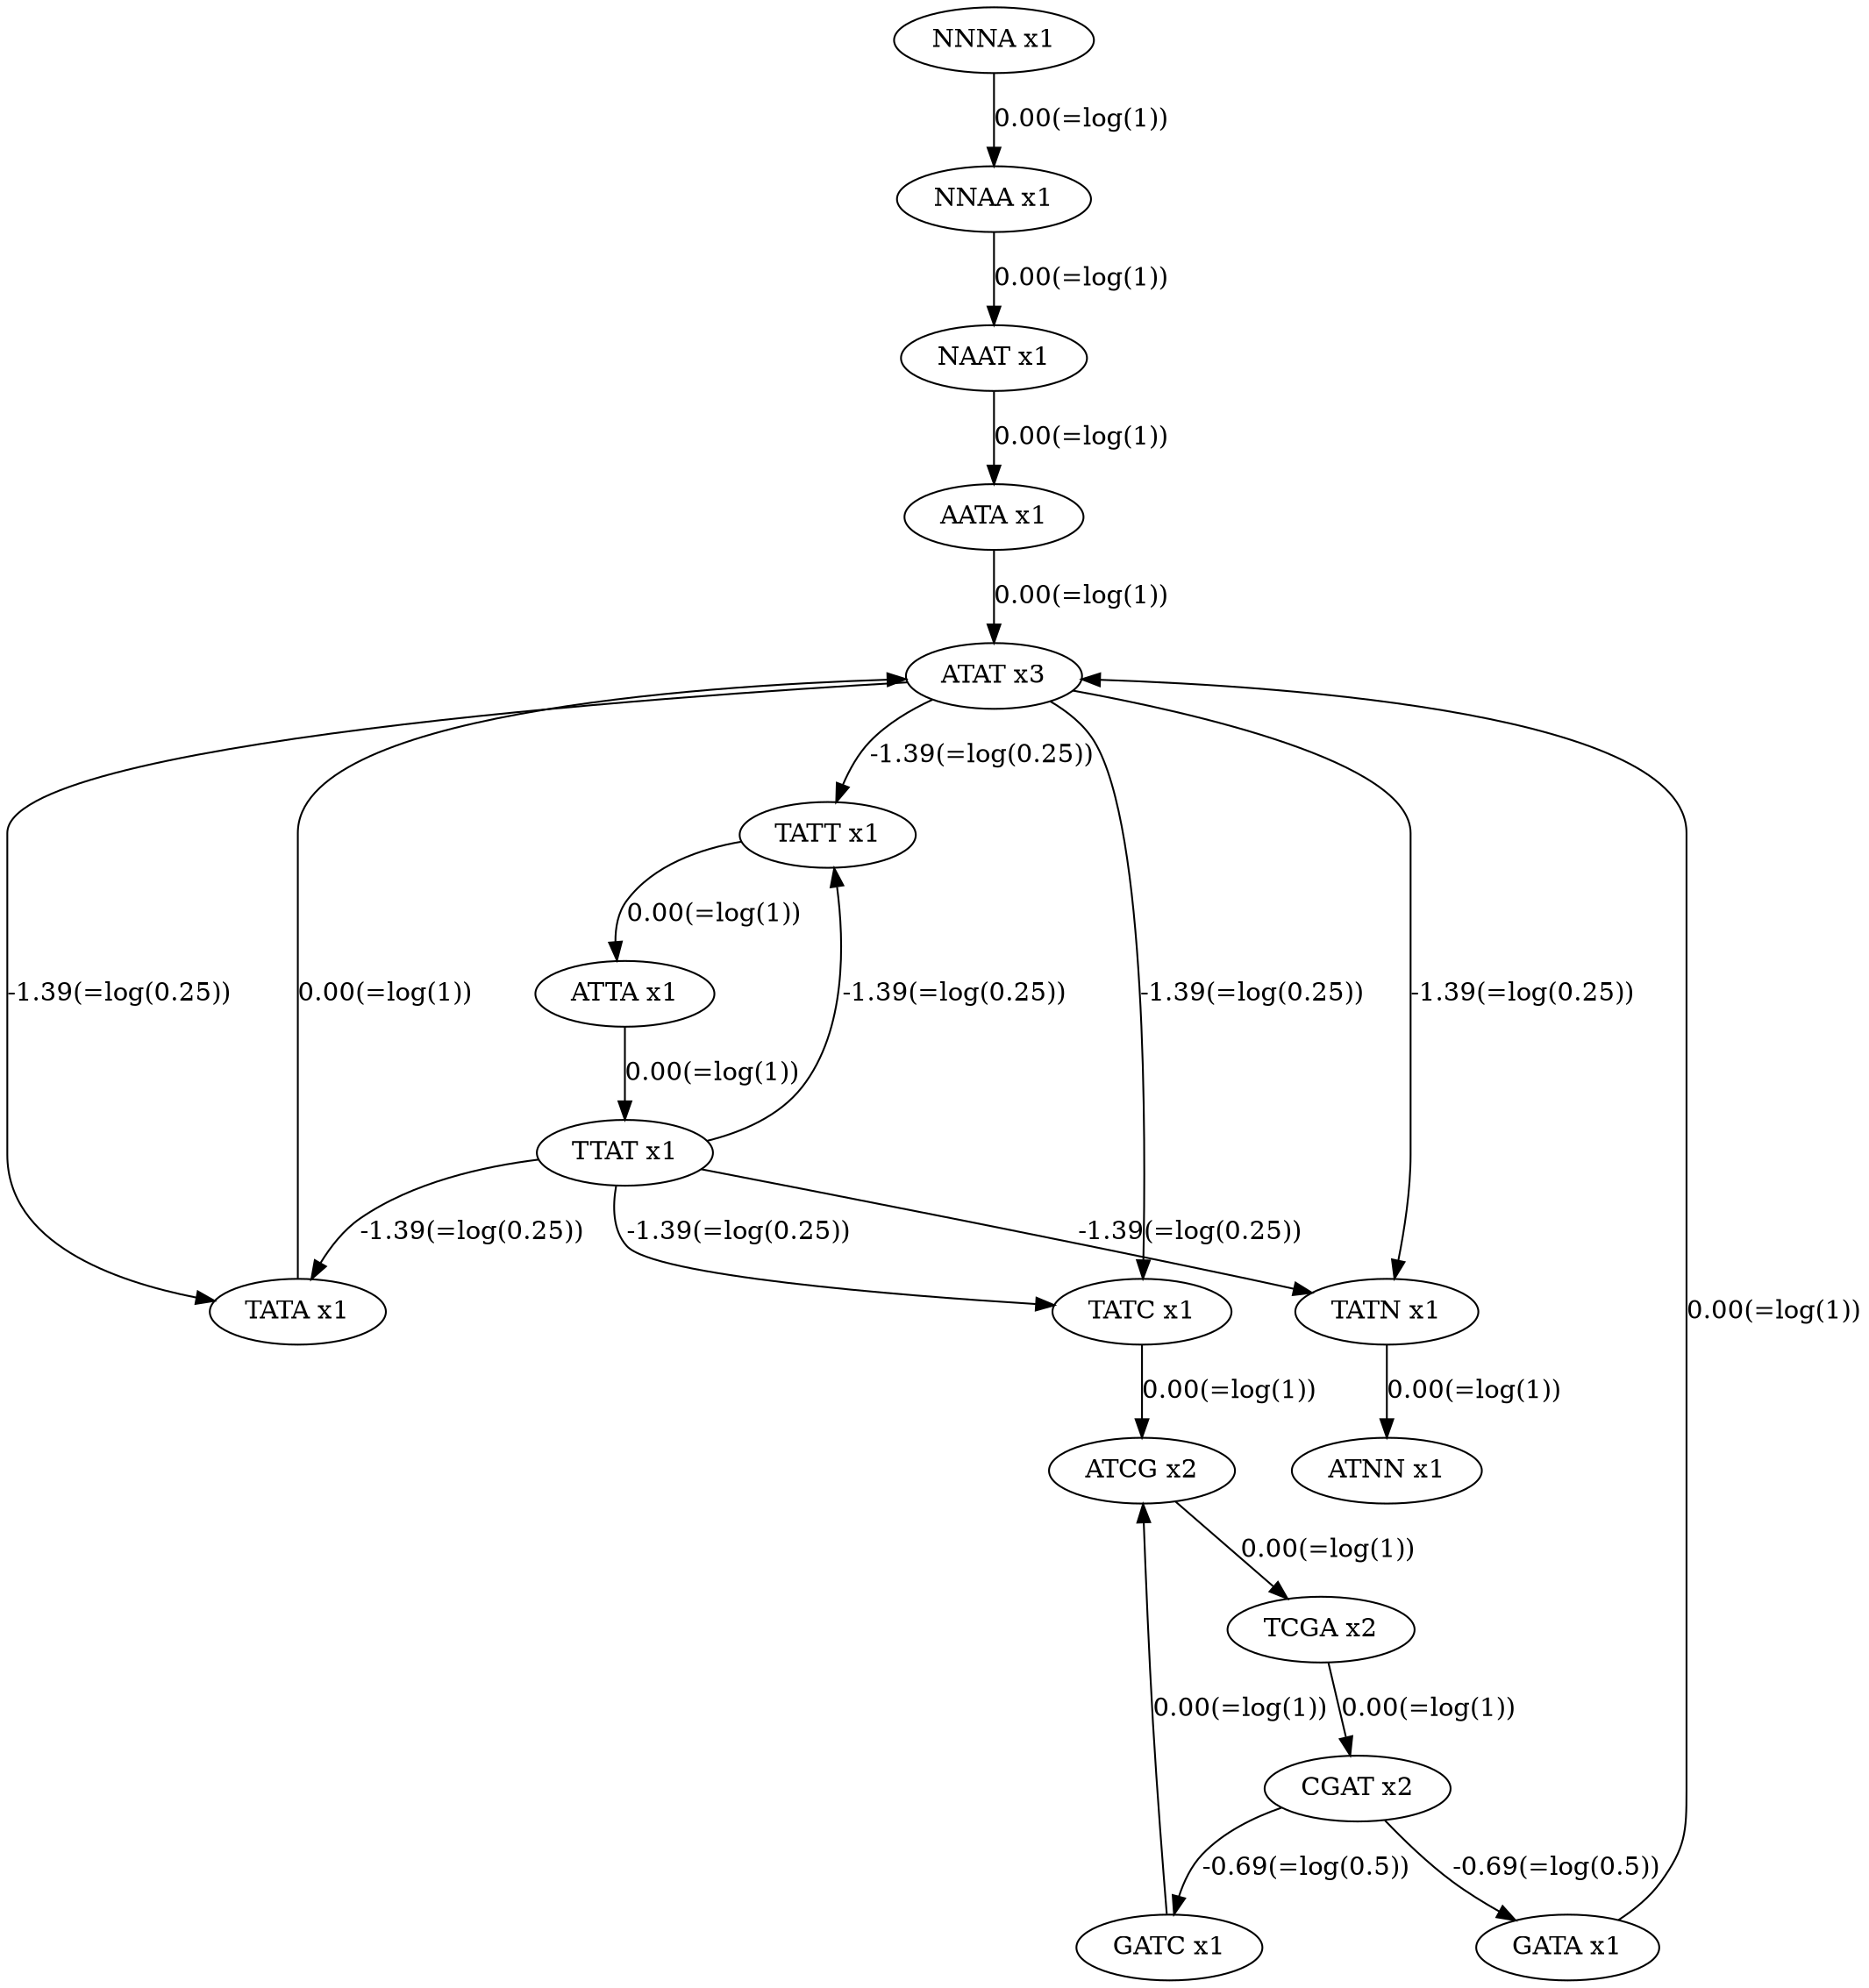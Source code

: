 digraph dbg {
	TATN [label="TATN x1"];
	TATN -> ATNN [label="0.00(=log(1))"];
	NAAT [label="NAAT x1"];
	NAAT -> AATA [label="0.00(=log(1))"];
	TATA [label="TATA x1"];
	TATA -> ATAT [label="0.00(=log(1))"];
	CGAT [label="CGAT x2"];
	CGAT -> GATA [label="-0.69(=log(0.5))"];
	CGAT -> GATC [label="-0.69(=log(0.5))"];
	TCGA [label="TCGA x2"];
	TCGA -> CGAT [label="0.00(=log(1))"];
	ATAT [label="ATAT x3"];
	ATAT -> TATA [label="-1.39(=log(0.25))"];
	ATAT -> TATC [label="-1.39(=log(0.25))"];
	ATAT -> TATT [label="-1.39(=log(0.25))"];
	ATAT -> TATN [label="-1.39(=log(0.25))"];
	TATT [label="TATT x1"];
	TATT -> ATTA [label="0.00(=log(1))"];
	ATNN [label="ATNN x1"];
	GATC [label="GATC x1"];
	GATC -> ATCG [label="0.00(=log(1))"];
	NNNA [label="NNNA x1"];
	NNNA -> NNAA [label="0.00(=log(1))"];
	AATA [label="AATA x1"];
	AATA -> ATAT [label="0.00(=log(1))"];
	GATA [label="GATA x1"];
	GATA -> ATAT [label="0.00(=log(1))"];
	ATTA [label="ATTA x1"];
	ATTA -> TTAT [label="0.00(=log(1))"];
	NNAA [label="NNAA x1"];
	NNAA -> NAAT [label="0.00(=log(1))"];
	TATC [label="TATC x1"];
	TATC -> ATCG [label="0.00(=log(1))"];
	ATCG [label="ATCG x2"];
	ATCG -> TCGA [label="0.00(=log(1))"];
	TTAT [label="TTAT x1"];
	TTAT -> TATA [label="-1.39(=log(0.25))"];
	TTAT -> TATC [label="-1.39(=log(0.25))"];
	TTAT -> TATT [label="-1.39(=log(0.25))"];
	TTAT -> TATN [label="-1.39(=log(0.25))"];
}

